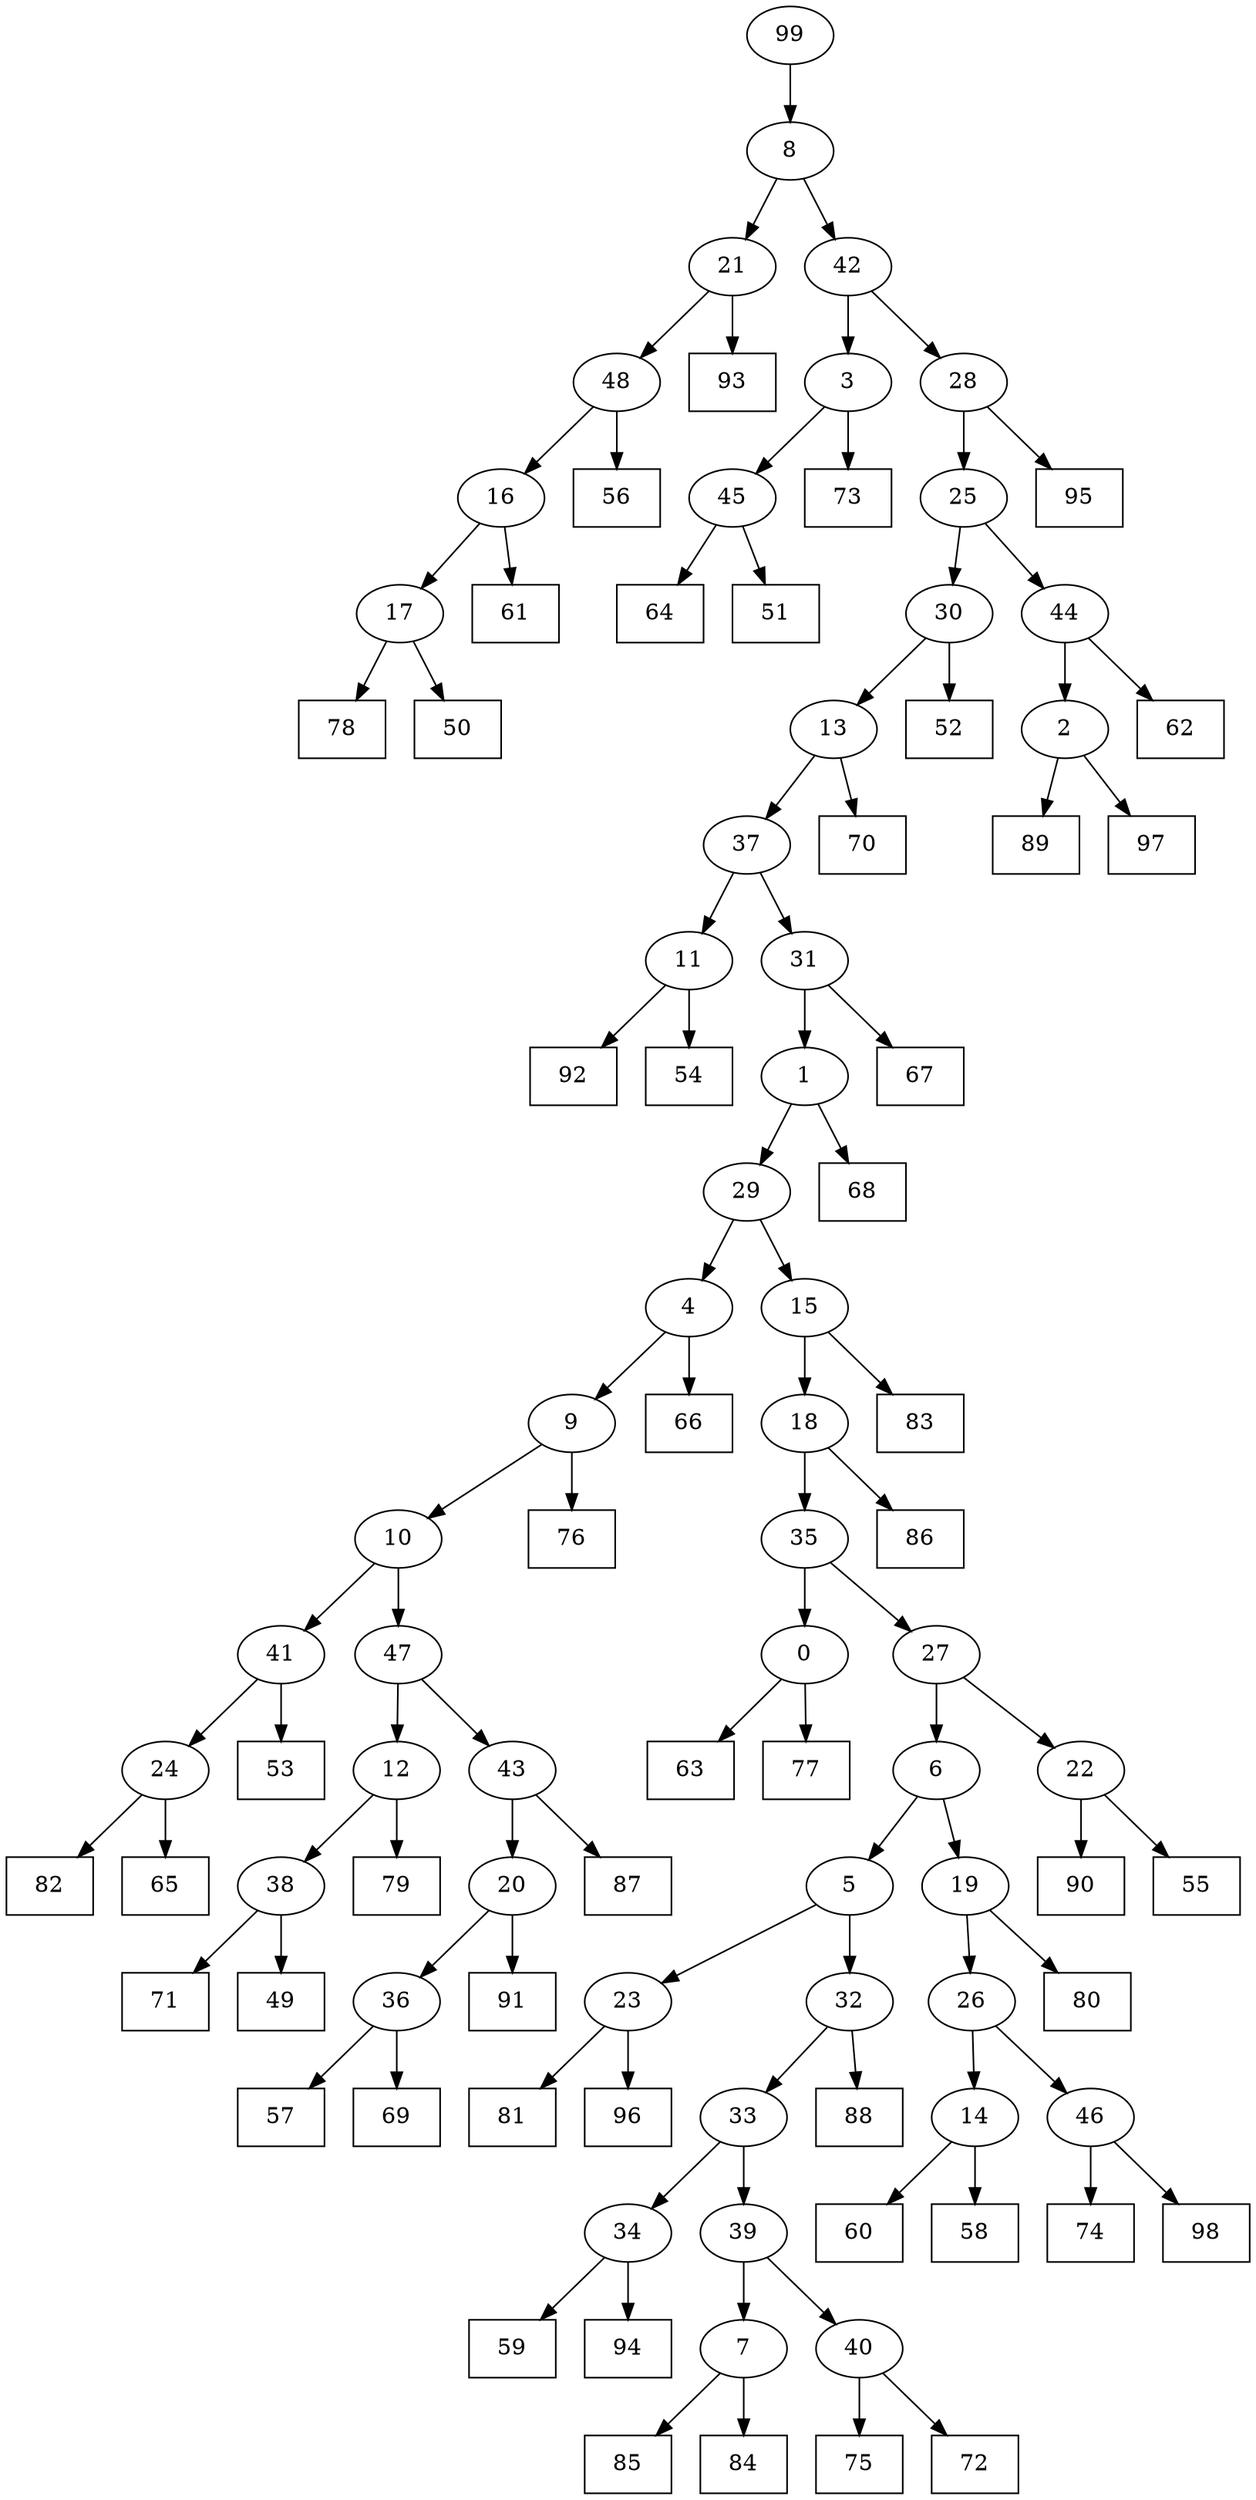 digraph G {
0[label="0"];
1[label="1"];
2[label="2"];
3[label="3"];
4[label="4"];
5[label="5"];
6[label="6"];
7[label="7"];
8[label="8"];
9[label="9"];
10[label="10"];
11[label="11"];
12[label="12"];
13[label="13"];
14[label="14"];
15[label="15"];
16[label="16"];
17[label="17"];
18[label="18"];
19[label="19"];
20[label="20"];
21[label="21"];
22[label="22"];
23[label="23"];
24[label="24"];
25[label="25"];
26[label="26"];
27[label="27"];
28[label="28"];
29[label="29"];
30[label="30"];
31[label="31"];
32[label="32"];
33[label="33"];
34[label="34"];
35[label="35"];
36[label="36"];
37[label="37"];
38[label="38"];
39[label="39"];
40[label="40"];
41[label="41"];
42[label="42"];
43[label="43"];
44[label="44"];
45[label="45"];
46[label="46"];
47[label="47"];
48[label="48"];
49[shape=box,label="75"];
50[shape=box,label="63"];
51[shape=box,label="81"];
52[shape=box,label="93"];
53[shape=box,label="68"];
54[shape=box,label="72"];
55[shape=box,label="59"];
56[shape=box,label="71"];
57[shape=box,label="57"];
58[shape=box,label="96"];
59[shape=box,label="73"];
60[shape=box,label="64"];
61[shape=box,label="94"];
62[shape=box,label="89"];
63[shape=box,label="86"];
64[shape=box,label="77"];
65[shape=box,label="60"];
66[shape=box,label="97"];
67[shape=box,label="58"];
68[shape=box,label="74"];
69[shape=box,label="80"];
70[shape=box,label="82"];
71[shape=box,label="95"];
72[shape=box,label="90"];
73[shape=box,label="69"];
74[shape=box,label="87"];
75[shape=box,label="66"];
76[shape=box,label="78"];
77[shape=box,label="61"];
78[shape=box,label="76"];
79[shape=box,label="49"];
80[shape=box,label="92"];
81[shape=box,label="62"];
82[shape=box,label="54"];
83[shape=box,label="56"];
84[shape=box,label="65"];
85[shape=box,label="70"];
86[shape=box,label="98"];
87[shape=box,label="85"];
88[shape=box,label="55"];
89[shape=box,label="91"];
90[shape=box,label="84"];
91[shape=box,label="83"];
92[shape=box,label="51"];
93[shape=box,label="67"];
94[shape=box,label="79"];
95[shape=box,label="52"];
96[shape=box,label="50"];
97[shape=box,label="88"];
98[shape=box,label="53"];
99[label="99"];
17->96 ;
30->95 ;
23->58 ;
34->61 ;
30->13 ;
22->88 ;
3->59 ;
2->66 ;
16->77 ;
0->64 ;
42->28 ;
0->50 ;
13->85 ;
42->3 ;
47->12 ;
13->37 ;
3->45 ;
4->75 ;
16->17 ;
12->94 ;
10->47 ;
8->42 ;
17->76 ;
7->87 ;
31->93 ;
9->10 ;
5->23 ;
48->83 ;
45->92 ;
14->65 ;
99->8 ;
31->1 ;
32->97 ;
4->9 ;
21->48 ;
33->39 ;
1->53 ;
41->98 ;
40->54 ;
35->27 ;
43->74 ;
29->15 ;
34->55 ;
10->41 ;
26->14 ;
14->67 ;
9->78 ;
36->57 ;
21->52 ;
19->69 ;
1->29 ;
29->4 ;
38->56 ;
47->43 ;
46->68 ;
8->21 ;
44->2 ;
2->62 ;
39->7 ;
7->90 ;
20->89 ;
5->32 ;
32->33 ;
23->51 ;
6->5 ;
33->34 ;
18->35 ;
35->0 ;
15->91 ;
27->6 ;
48->16 ;
26->46 ;
39->40 ;
40->49 ;
25->44 ;
44->81 ;
46->86 ;
11->80 ;
28->25 ;
25->30 ;
37->31 ;
38->79 ;
12->38 ;
20->36 ;
36->73 ;
27->22 ;
22->72 ;
43->20 ;
6->19 ;
19->26 ;
45->60 ;
15->18 ;
18->63 ;
28->71 ;
41->24 ;
24->70 ;
24->84 ;
37->11 ;
11->82 ;
}
